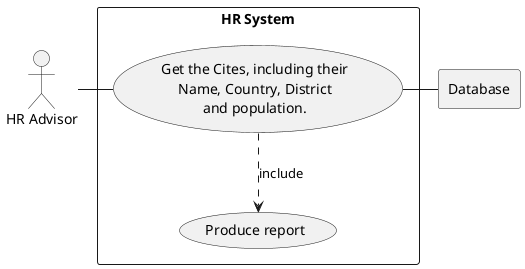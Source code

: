 @startuml

actor HR as "HR Advisor"

rectangle Database

rectangle "HR System" {
    usecase UC4 as "Get the Cites, including their
    Name, Country, District
    and population."

    usecase UCa as "Produce report"

    HR - UC4
    UC4 ..> UCa : include
    UC4 - Database
}

@enduml